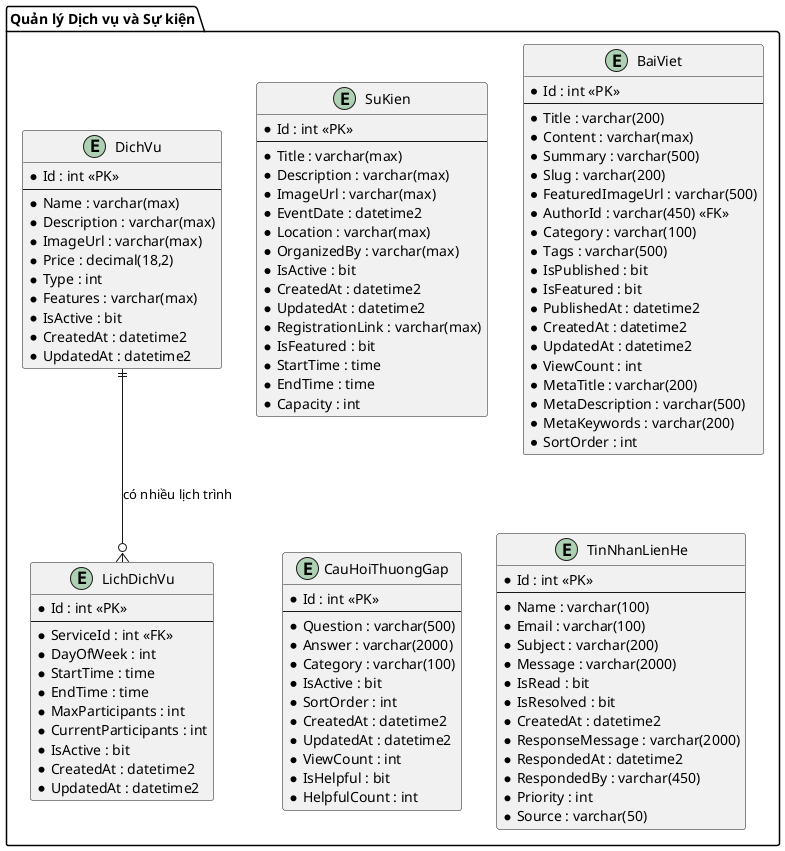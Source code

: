 @startuml SunMovement_ERD_Quan_ly_Dich_vu_va_Su_kien
!define RECTANGLE class

package "Quản lý Dịch vụ và Sự kiện" {
    entity "DichVu" as Service {
        * Id : int <<PK>>
        --
        * Name : varchar(max)
        * Description : varchar(max)
        * ImageUrl : varchar(max)
        * Price : decimal(18,2)
        * Type : int
        * Features : varchar(max)
        * IsActive : bit
        * CreatedAt : datetime2
        * UpdatedAt : datetime2
    }

    entity "LichDichVu" as ServiceSchedule {
        * Id : int <<PK>>
        --
        * ServiceId : int <<FK>>
        * DayOfWeek : int
        * StartTime : time
        * EndTime : time
        * MaxParticipants : int
        * CurrentParticipants : int
        * IsActive : bit
        * CreatedAt : datetime2
        * UpdatedAt : datetime2
    }

    entity "SuKien" as Event {
        * Id : int <<PK>>
        --
        * Title : varchar(max)
        * Description : varchar(max)
        * ImageUrl : varchar(max)
        * EventDate : datetime2
        * Location : varchar(max)
        * OrganizedBy : varchar(max)
        * IsActive : bit
        * CreatedAt : datetime2
        * UpdatedAt : datetime2
        * RegistrationLink : varchar(max)
        * IsFeatured : bit
        * StartTime : time
        * EndTime : time
        * Capacity : int
    }

    entity "BaiViet" as Article {
        * Id : int <<PK>>
        --
        * Title : varchar(200)
        * Content : varchar(max)
        * Summary : varchar(500)
        * Slug : varchar(200)
        * FeaturedImageUrl : varchar(500)
        * AuthorId : varchar(450) <<FK>>
        * Category : varchar(100)
        * Tags : varchar(500)
        * IsPublished : bit
        * IsFeatured : bit
        * PublishedAt : datetime2
        * CreatedAt : datetime2
        * UpdatedAt : datetime2
        * ViewCount : int
        * MetaTitle : varchar(200)
        * MetaDescription : varchar(500)
        * MetaKeywords : varchar(200)
        * SortOrder : int
    }

    entity "CauHoiThuongGap" as FAQ {
        * Id : int <<PK>>
        --
        * Question : varchar(500)
        * Answer : varchar(2000)
        * Category : varchar(100)
        * IsActive : bit
        * SortOrder : int
        * CreatedAt : datetime2
        * UpdatedAt : datetime2
        * ViewCount : int
        * IsHelpful : bit
        * HelpfulCount : int
    }

    entity "TinNhanLienHe" as ContactMessage {
        * Id : int <<PK>>
        --
        * Name : varchar(100)
        * Email : varchar(100)
        * Subject : varchar(200)
        * Message : varchar(2000)
        * IsRead : bit
        * IsResolved : bit
        * CreatedAt : datetime2
        * ResponseMessage : varchar(2000)
        * RespondedAt : datetime2
        * RespondedBy : varchar(450)
        * Priority : int
        * Source : varchar(50)
    }
}

' Relationships trong package
Service ||--o{ ServiceSchedule : "có nhiều lịch trình"

@enduml
